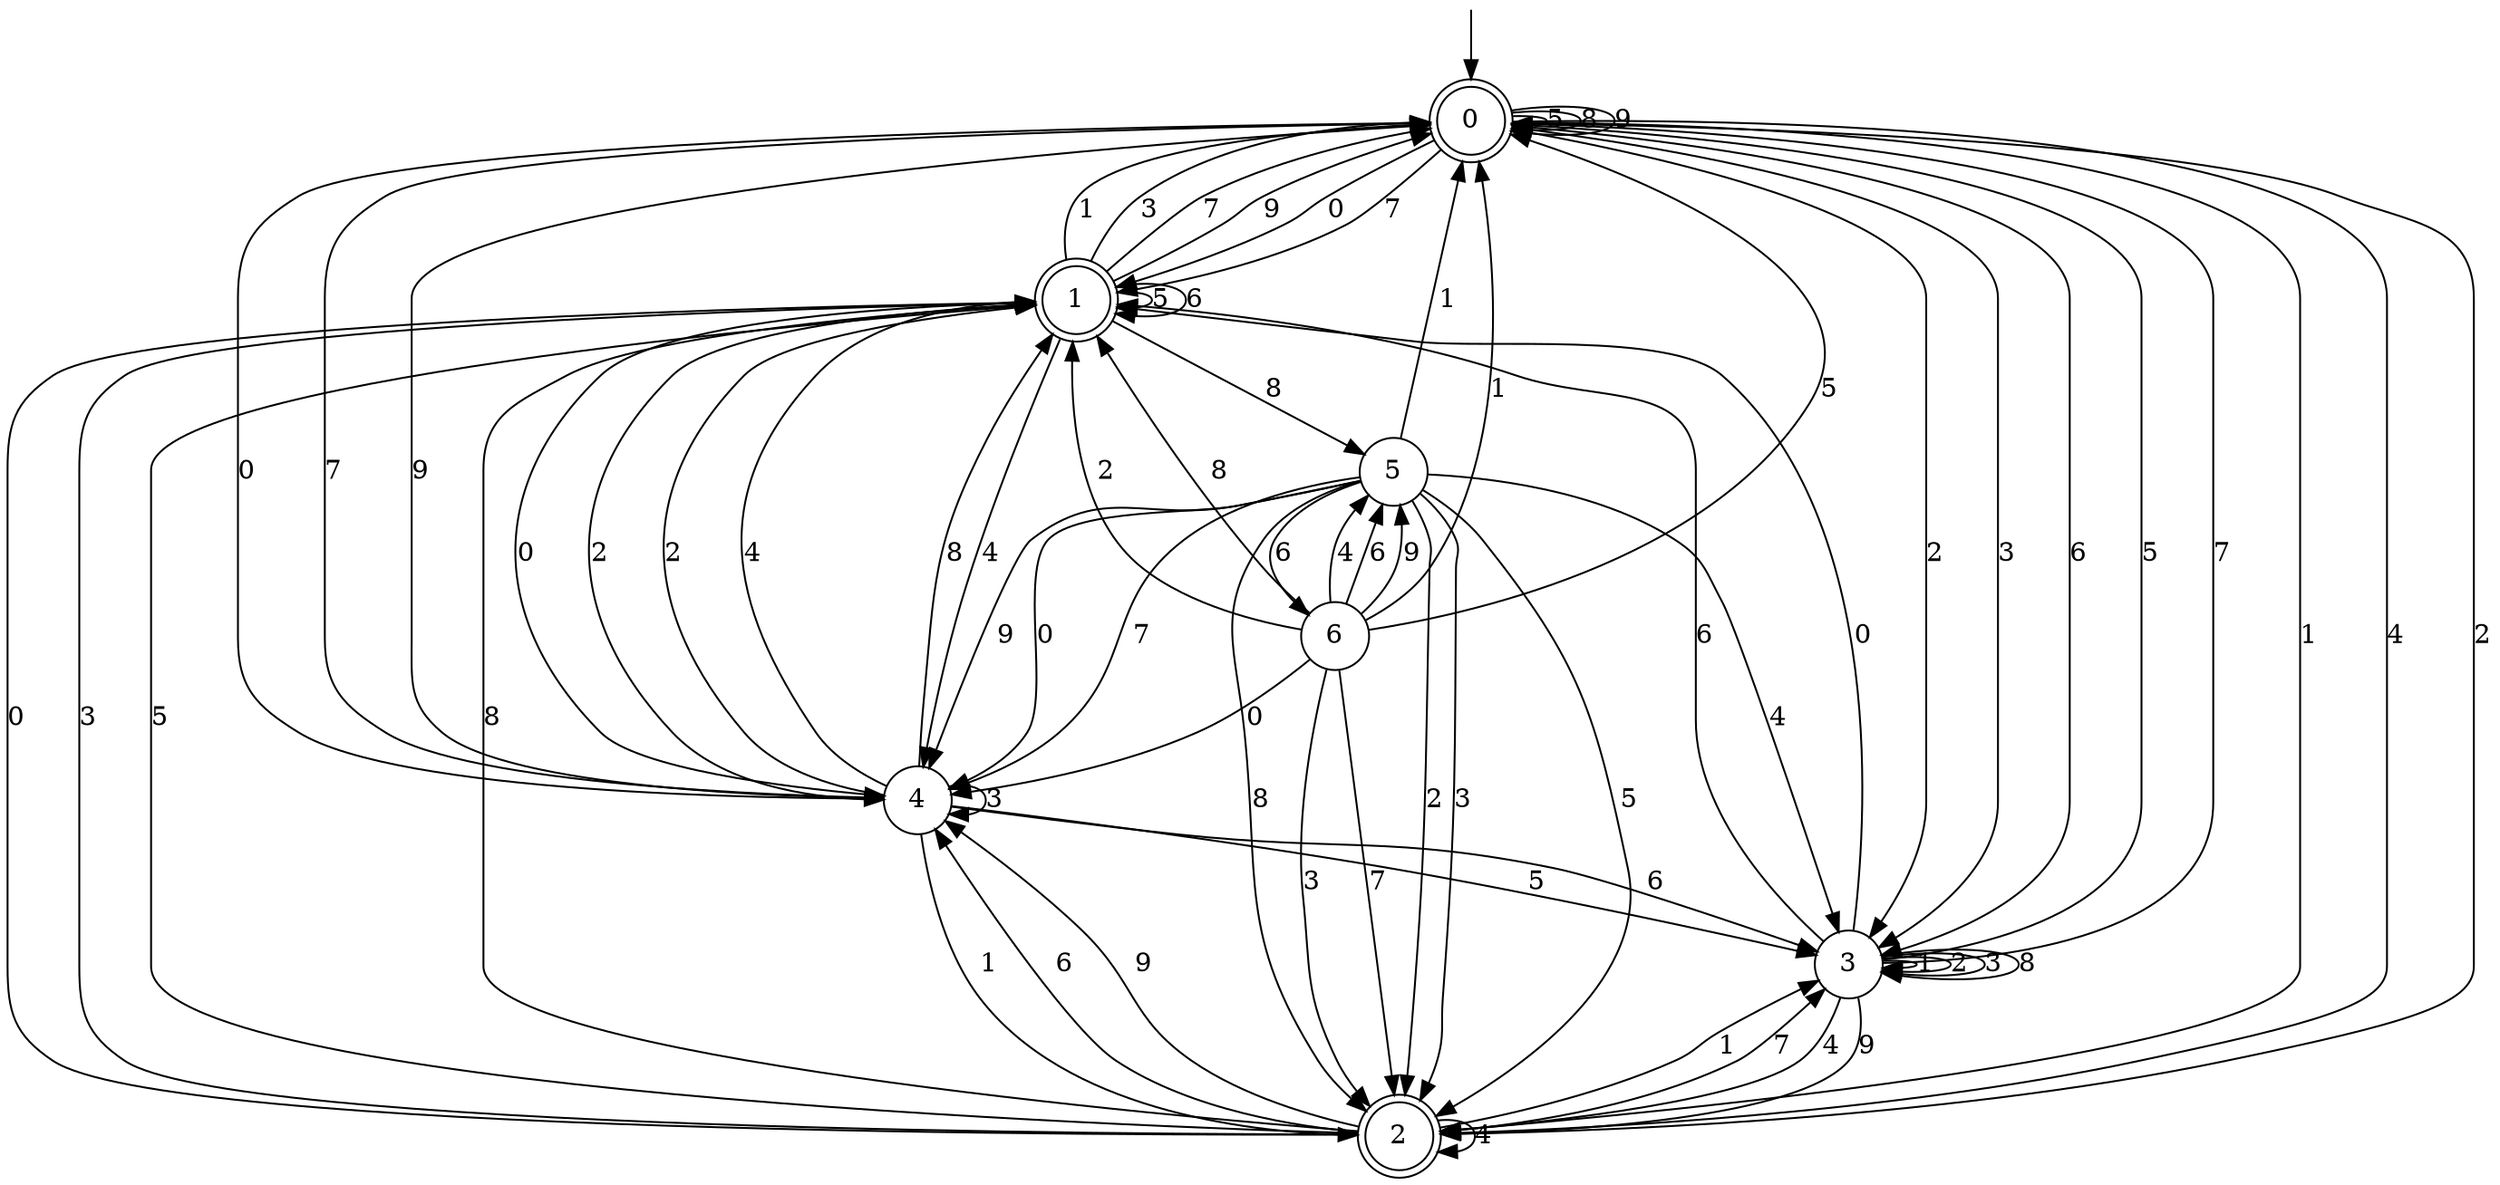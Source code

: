 digraph g {

	s0 [shape="doublecircle" label="0"];
	s1 [shape="doublecircle" label="1"];
	s2 [shape="doublecircle" label="2"];
	s3 [shape="circle" label="3"];
	s4 [shape="circle" label="4"];
	s5 [shape="circle" label="5"];
	s6 [shape="circle" label="6"];
	s0 -> s1 [label="0"];
	s0 -> s2 [label="1"];
	s0 -> s3 [label="2"];
	s0 -> s3 [label="3"];
	s0 -> s2 [label="4"];
	s0 -> s0 [label="5"];
	s0 -> s3 [label="6"];
	s0 -> s1 [label="7"];
	s0 -> s0 [label="8"];
	s0 -> s0 [label="9"];
	s1 -> s4 [label="0"];
	s1 -> s0 [label="1"];
	s1 -> s4 [label="2"];
	s1 -> s0 [label="3"];
	s1 -> s4 [label="4"];
	s1 -> s1 [label="5"];
	s1 -> s1 [label="6"];
	s1 -> s0 [label="7"];
	s1 -> s5 [label="8"];
	s1 -> s0 [label="9"];
	s2 -> s1 [label="0"];
	s2 -> s3 [label="1"];
	s2 -> s0 [label="2"];
	s2 -> s1 [label="3"];
	s2 -> s2 [label="4"];
	s2 -> s1 [label="5"];
	s2 -> s4 [label="6"];
	s2 -> s3 [label="7"];
	s2 -> s1 [label="8"];
	s2 -> s4 [label="9"];
	s3 -> s1 [label="0"];
	s3 -> s3 [label="1"];
	s3 -> s3 [label="2"];
	s3 -> s3 [label="3"];
	s3 -> s2 [label="4"];
	s3 -> s0 [label="5"];
	s3 -> s1 [label="6"];
	s3 -> s0 [label="7"];
	s3 -> s3 [label="8"];
	s3 -> s2 [label="9"];
	s4 -> s0 [label="0"];
	s4 -> s2 [label="1"];
	s4 -> s1 [label="2"];
	s4 -> s4 [label="3"];
	s4 -> s1 [label="4"];
	s4 -> s3 [label="5"];
	s4 -> s3 [label="6"];
	s4 -> s0 [label="7"];
	s4 -> s1 [label="8"];
	s4 -> s0 [label="9"];
	s5 -> s4 [label="0"];
	s5 -> s0 [label="1"];
	s5 -> s2 [label="2"];
	s5 -> s2 [label="3"];
	s5 -> s3 [label="4"];
	s5 -> s2 [label="5"];
	s5 -> s6 [label="6"];
	s5 -> s4 [label="7"];
	s5 -> s2 [label="8"];
	s5 -> s4 [label="9"];
	s6 -> s4 [label="0"];
	s6 -> s0 [label="1"];
	s6 -> s1 [label="2"];
	s6 -> s2 [label="3"];
	s6 -> s5 [label="4"];
	s6 -> s0 [label="5"];
	s6 -> s5 [label="6"];
	s6 -> s2 [label="7"];
	s6 -> s1 [label="8"];
	s6 -> s5 [label="9"];

__start0 [label="" shape="none" width="0" height="0"];
__start0 -> s0;

}
